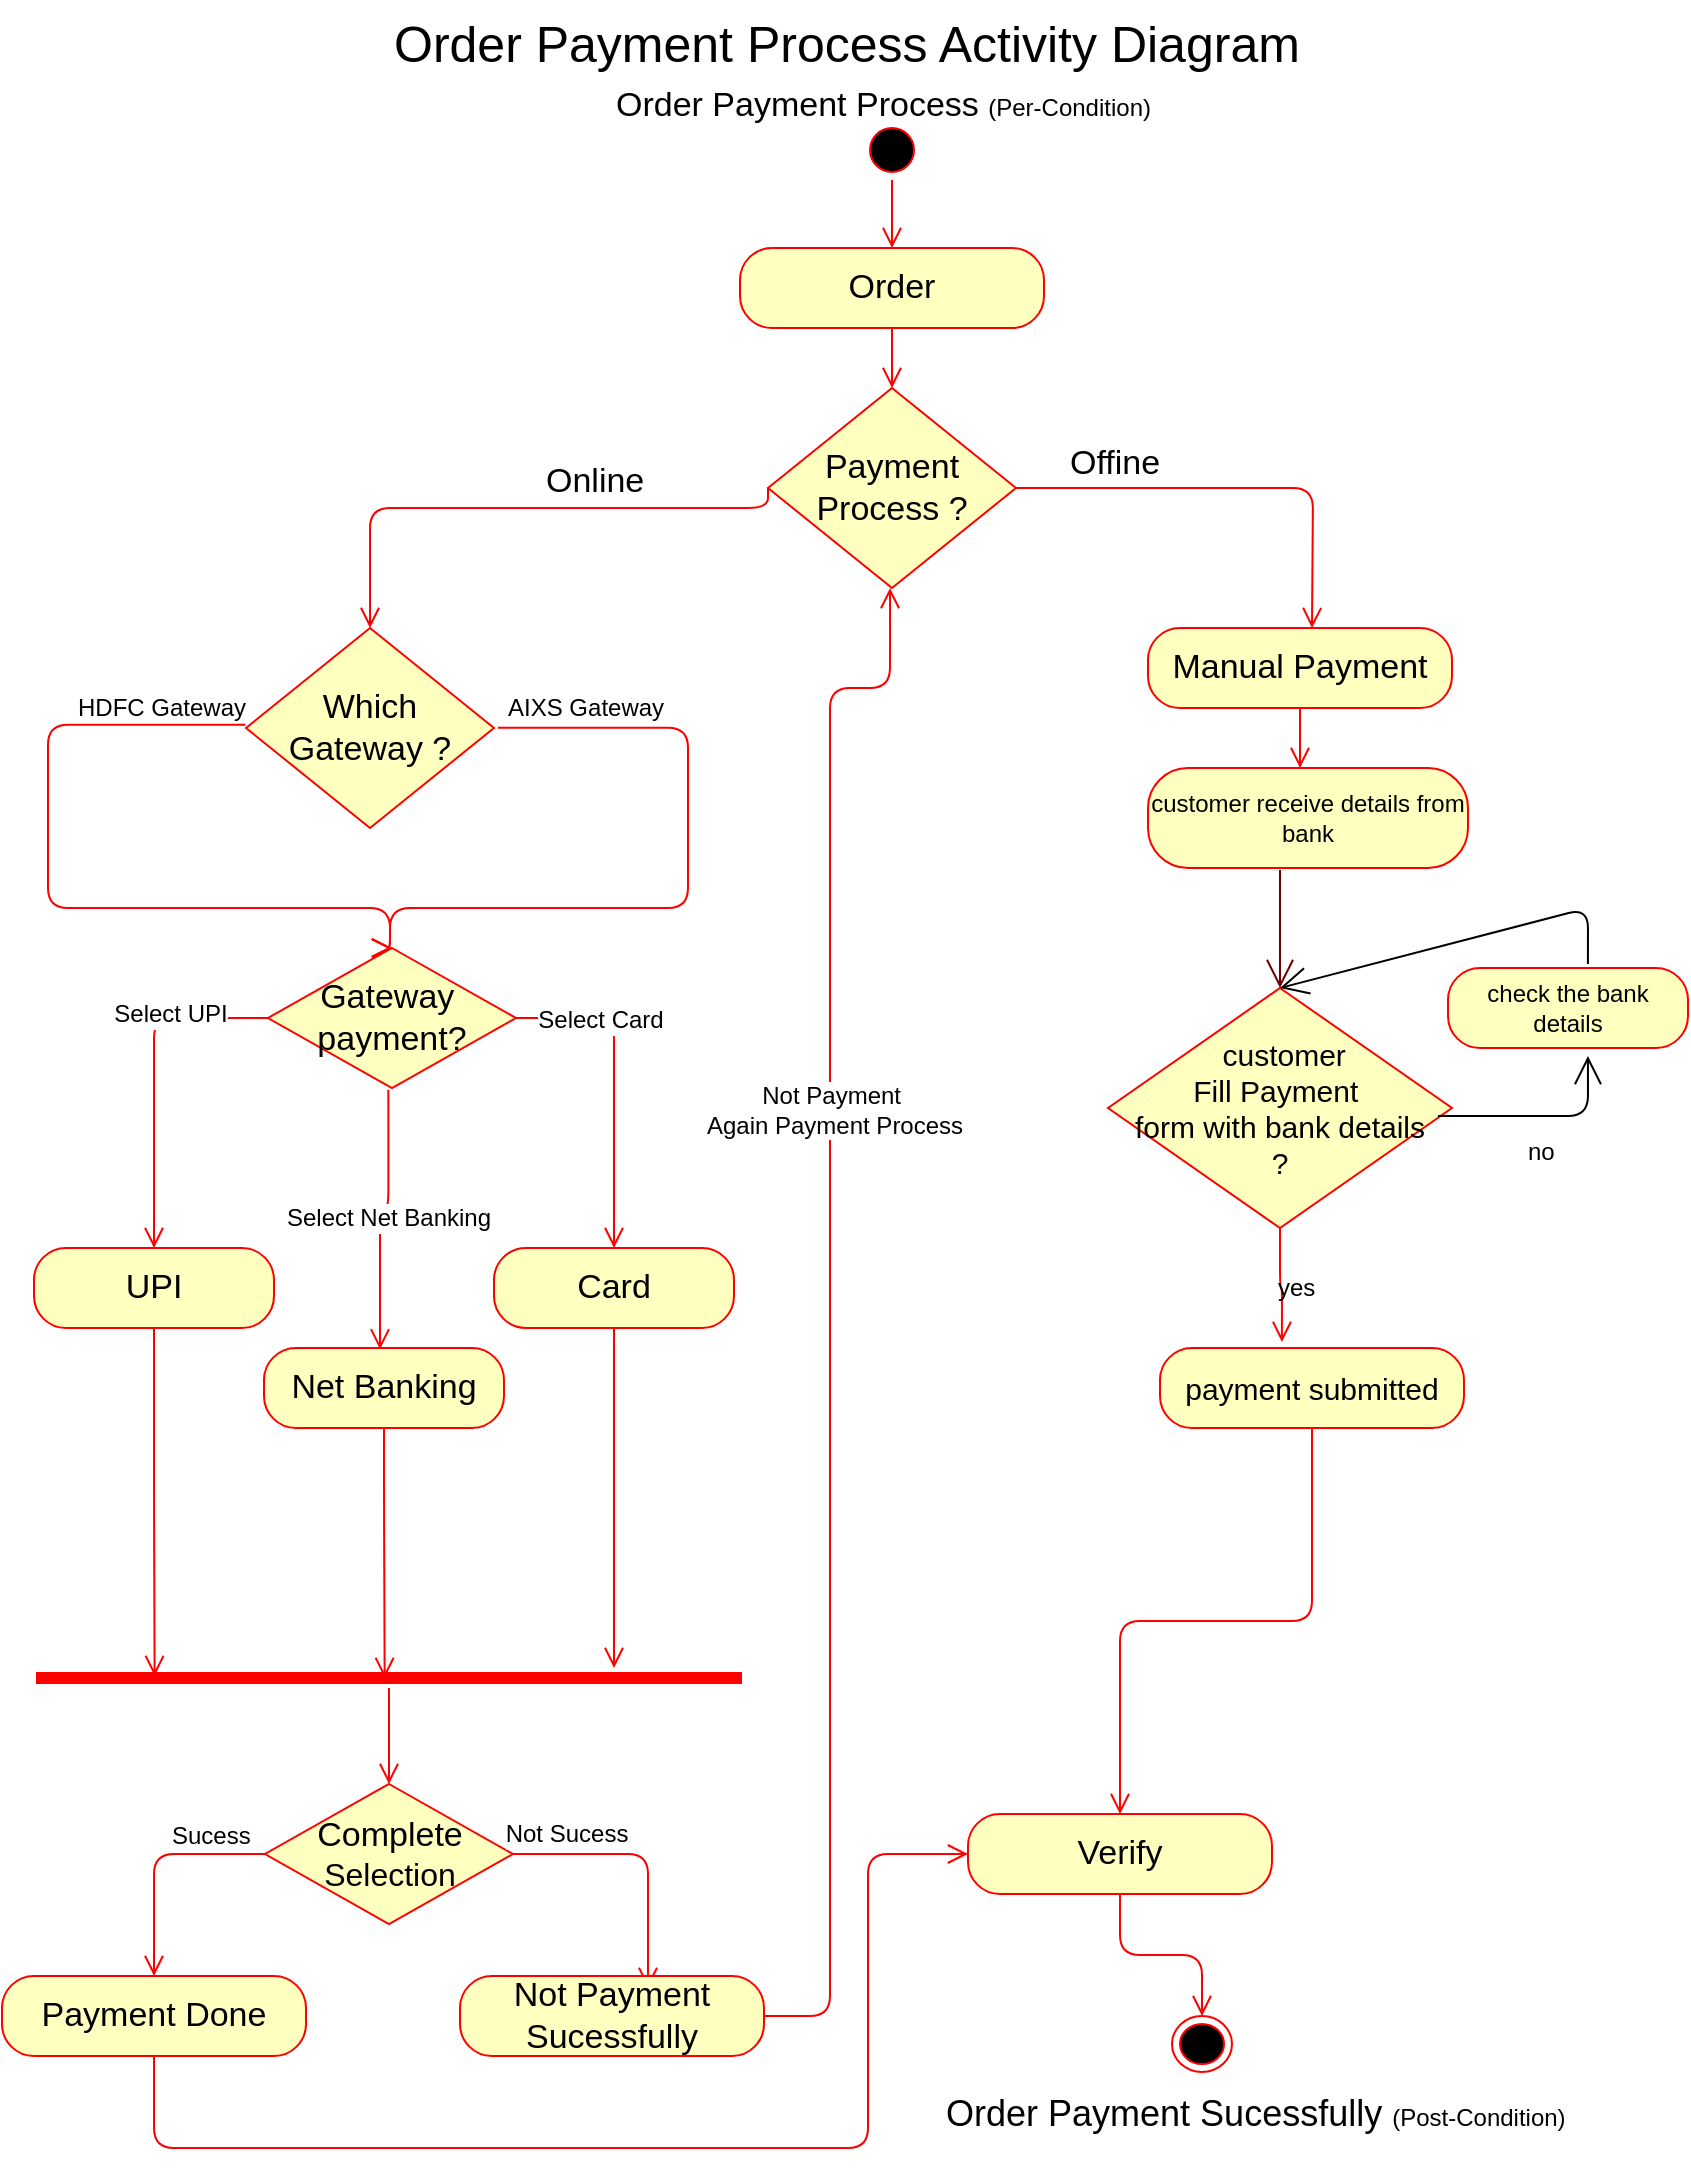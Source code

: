 <mxfile version="12.2.7" type="device" pages="1"><diagram id="a86WYAnRTJXqetvskVYC" name="Page-1"><mxGraphModel dx="1031" dy="582" grid="1" gridSize="10" guides="1" tooltips="1" connect="1" arrows="1" fold="1" page="1" pageScale="1" pageWidth="827" pageHeight="1169" math="0" shadow="0"><root><mxCell id="0"/><mxCell id="1" parent="0"/><mxCell id="r_rDTBc7_rxu7jFoLrB0-2" value="" style="ellipse;html=1;shape=startState;fillColor=#000000;strokeColor=#ff0000;" parent="1" vertex="1"><mxGeometry x="447" y="136" width="30" height="30" as="geometry"/></mxCell><mxCell id="r_rDTBc7_rxu7jFoLrB0-3" value="" style="edgeStyle=orthogonalEdgeStyle;html=1;verticalAlign=bottom;endArrow=open;endSize=8;strokeColor=#ff0000;entryX=0.5;entryY=0;entryDx=0;entryDy=0;" parent="1" source="r_rDTBc7_rxu7jFoLrB0-2" target="r_rDTBc7_rxu7jFoLrB0-4" edge="1"><mxGeometry relative="1" as="geometry"><mxPoint x="435" y="218" as="targetPoint"/></mxGeometry></mxCell><mxCell id="r_rDTBc7_rxu7jFoLrB0-4" value="&lt;font style=&quot;font-size: 17px&quot;&gt;Order&lt;/font&gt;" style="rounded=1;whiteSpace=wrap;html=1;arcSize=40;fontColor=#000000;fillColor=#ffffc0;strokeColor=#ff0000;" parent="1" vertex="1"><mxGeometry x="386" y="200" width="152" height="40" as="geometry"/></mxCell><mxCell id="r_rDTBc7_rxu7jFoLrB0-23" value="" style="edgeStyle=orthogonalEdgeStyle;html=1;verticalAlign=bottom;endArrow=open;endSize=8;strokeColor=#ff0000;exitX=0.5;exitY=1;exitDx=0;exitDy=0;entryX=0;entryY=0.5;entryDx=0;entryDy=0;" parent="1" source="r_rDTBc7_rxu7jFoLrB0-21" target="r_rDTBc7_rxu7jFoLrB0-24" edge="1"><mxGeometry relative="1" as="geometry"><mxPoint x="213" y="918" as="targetPoint"/><mxPoint x="213" y="858" as="sourcePoint"/><Array as="points"><mxPoint x="93" y="1150"/><mxPoint x="450" y="1150"/><mxPoint x="450" y="1003"/></Array></mxGeometry></mxCell><mxCell id="r_rDTBc7_rxu7jFoLrB0-24" value="&lt;font style=&quot;font-size: 17px&quot;&gt;Verify&lt;/font&gt;" style="rounded=1;whiteSpace=wrap;html=1;arcSize=40;fontColor=#000000;fillColor=#ffffc0;strokeColor=#ff0000;" parent="1" vertex="1"><mxGeometry x="500" y="983" width="152" height="40" as="geometry"/></mxCell><mxCell id="r_rDTBc7_rxu7jFoLrB0-34" value="" style="ellipse;html=1;shape=endState;fillColor=#000000;strokeColor=#ff0000;" parent="1" vertex="1"><mxGeometry x="602" y="1084" width="30" height="28" as="geometry"/></mxCell><mxCell id="r_rDTBc7_rxu7jFoLrB0-35" value="" style="edgeStyle=orthogonalEdgeStyle;html=1;verticalAlign=bottom;endArrow=open;endSize=8;strokeColor=#ff0000;entryX=0.5;entryY=0;entryDx=0;entryDy=0;exitX=0.5;exitY=1;exitDx=0;exitDy=0;" parent="1" source="r_rDTBc7_rxu7jFoLrB0-24" target="r_rDTBc7_rxu7jFoLrB0-34" edge="1"><mxGeometry relative="1" as="geometry"><mxPoint x="447" y="1000" as="targetPoint"/><mxPoint x="539.857" y="1035.143" as="sourcePoint"/></mxGeometry></mxCell><mxCell id="r_rDTBc7_rxu7jFoLrB0-36" value="&lt;font style=&quot;font-size: 17px&quot;&gt;Order Payment Process &lt;/font&gt;&lt;font&gt;&lt;font style=&quot;font-size: 12px&quot;&gt;(&lt;/font&gt;&lt;span style=&quot;font-size: 12px&quot;&gt;Per-Condition)&lt;/span&gt;&lt;br&gt;&lt;/font&gt;" style="text;html=1;resizable=0;points=[];autosize=1;align=left;verticalAlign=top;spacingTop=-4;shadow=1;" parent="1" vertex="1"><mxGeometry x="322" y="116" width="280" height="20" as="geometry"/></mxCell><mxCell id="r_rDTBc7_rxu7jFoLrB0-37" value="&lt;font style=&quot;font-size: 18px&quot;&gt;Order Payment Sucessfully&amp;nbsp;&lt;/font&gt;(Post-Condition)" style="text;html=1;resizable=0;points=[];autosize=1;align=left;verticalAlign=top;spacingTop=-4;shadow=1;" parent="1" vertex="1"><mxGeometry x="487" y="1120" width="330" height="20" as="geometry"/></mxCell><mxCell id="r_rDTBc7_rxu7jFoLrB0-38" value="&lt;font style=&quot;font-size: 25px&quot;&gt;Order Payment Process Activity Diagram&lt;/font&gt;" style="text;html=1;resizable=0;points=[];autosize=1;align=left;verticalAlign=middle;spacingTop=-4;shadow=1;" parent="1" vertex="1"><mxGeometry x="210.5" y="80" width="479" height="38" as="geometry"/></mxCell><mxCell id="r_rDTBc7_rxu7jFoLrB0-5" value="" style="edgeStyle=orthogonalEdgeStyle;html=1;verticalAlign=bottom;endArrow=open;endSize=8;strokeColor=#ff0000;entryX=0.5;entryY=0;entryDx=0;entryDy=0;" parent="1" source="r_rDTBc7_rxu7jFoLrB0-4" target="r_rDTBc7_rxu7jFoLrB0-6" edge="1"><mxGeometry relative="1" as="geometry"><mxPoint x="125" y="28" as="targetPoint"/></mxGeometry></mxCell><mxCell id="r_rDTBc7_rxu7jFoLrB0-6" value="&lt;font style=&quot;font-size: 17px&quot;&gt;Payment&lt;br&gt;Process ?&lt;/font&gt;" style="rhombus;whiteSpace=wrap;html=1;fillColor=#ffffc0;strokeColor=#ff0000;" parent="1" vertex="1"><mxGeometry x="400" y="270" width="124" height="100" as="geometry"/></mxCell><mxCell id="r_rDTBc7_rxu7jFoLrB0-7" value="&lt;font style=&quot;font-size: 17px&quot;&gt;Offine&lt;/font&gt;" style="edgeStyle=orthogonalEdgeStyle;html=1;align=left;verticalAlign=bottom;endArrow=open;endSize=8;strokeColor=#ff0000;exitX=1;exitY=0.5;exitDx=0;exitDy=0;" parent="1" source="r_rDTBc7_rxu7jFoLrB0-6" edge="1"><mxGeometry x="-0.772" relative="1" as="geometry"><mxPoint x="672" y="390" as="targetPoint"/><mxPoint as="offset"/><mxPoint x="530" y="330" as="sourcePoint"/></mxGeometry></mxCell><mxCell id="r_rDTBc7_rxu7jFoLrB0-8" value="&lt;font style=&quot;font-size: 17px&quot;&gt;Online&lt;/font&gt;" style="edgeStyle=orthogonalEdgeStyle;html=1;align=left;verticalAlign=top;endArrow=open;endSize=8;strokeColor=#ff0000;exitX=0;exitY=0.5;exitDx=0;exitDy=0;entryX=0.5;entryY=0;entryDx=0;entryDy=0;" parent="1" source="r_rDTBc7_rxu7jFoLrB0-6" target="r_rDTBc7_rxu7jFoLrB0-83" edge="1"><mxGeometry x="-0.084" y="-30" relative="1" as="geometry"><mxPoint x="201" y="380" as="targetPoint"/><Array as="points"><mxPoint x="201" y="330"/></Array><mxPoint as="offset"/></mxGeometry></mxCell><mxCell id="r_rDTBc7_rxu7jFoLrB0-25" value="&lt;font style=&quot;font-size: 17px&quot;&gt;Manual Payment&lt;/font&gt;" style="rounded=1;whiteSpace=wrap;html=1;arcSize=40;fontColor=#000000;fillColor=#ffffc0;strokeColor=#ff0000;" parent="1" vertex="1"><mxGeometry x="590" y="390" width="152" height="40" as="geometry"/></mxCell><mxCell id="r_rDTBc7_rxu7jFoLrB0-26" value="&lt;div&gt;&lt;span style=&quot;font-size: 15px&quot;&gt;&amp;nbsp;customer &lt;br&gt;&lt;/span&gt;&lt;/div&gt;&lt;div&gt;&lt;span style=&quot;font-size: 15px&quot;&gt;Fill Payment&amp;nbsp;&lt;/span&gt;&lt;/div&gt;&lt;div&gt;&lt;span style=&quot;font-size: 15px&quot;&gt;&lt;/span&gt;&lt;/div&gt;&lt;div&gt;&lt;span style=&quot;font-size: 15px&quot;&gt;form with bank details&lt;/span&gt;&lt;/div&gt;&lt;div&gt;&lt;span style=&quot;font-size: 15px&quot;&gt;?&lt;br&gt;&lt;/span&gt;&lt;/div&gt;&lt;div&gt;&lt;span style=&quot;font-size: 15px&quot;&gt;&lt;/span&gt;&lt;/div&gt;" style="rhombus;whiteSpace=wrap;html=1;fillColor=#ffffc0;strokeColor=#ff0000;" parent="1" vertex="1"><mxGeometry x="570" y="570" width="172" height="120" as="geometry"/></mxCell><mxCell id="r_rDTBc7_rxu7jFoLrB0-29" value="&lt;font style=&quot;font-size: 15px&quot;&gt;payment submitted&lt;/font&gt;" style="rounded=1;whiteSpace=wrap;html=1;arcSize=40;fontColor=#000000;fillColor=#ffffc0;strokeColor=#ff0000;" parent="1" vertex="1"><mxGeometry x="596" y="750" width="152" height="40" as="geometry"/></mxCell><mxCell id="r_rDTBc7_rxu7jFoLrB0-30" value="" style="edgeStyle=orthogonalEdgeStyle;html=1;verticalAlign=bottom;endArrow=open;endSize=8;strokeColor=#ff0000;startSize=1;jumpSize=2;exitX=0.5;exitY=1;exitDx=0;exitDy=0;" parent="1" source="r_rDTBc7_rxu7jFoLrB0-25" edge="1"><mxGeometry relative="1" as="geometry"><mxPoint x="666" y="460" as="targetPoint"/><mxPoint x="672" y="530" as="sourcePoint"/></mxGeometry></mxCell><mxCell id="r_rDTBc7_rxu7jFoLrB0-9" value="&lt;font style=&quot;font-size: 17px&quot;&gt;UPI&lt;/font&gt;" style="rounded=1;whiteSpace=wrap;html=1;arcSize=40;fontColor=#000000;fillColor=#ffffc0;strokeColor=#ff0000;" parent="1" vertex="1"><mxGeometry x="33" y="700" width="120" height="40" as="geometry"/></mxCell><mxCell id="r_rDTBc7_rxu7jFoLrB0-10" value="" style="edgeStyle=orthogonalEdgeStyle;html=1;verticalAlign=bottom;endArrow=open;endSize=8;strokeColor=#ff0000;entryX=0.168;entryY=0.4;entryDx=0;entryDy=0;entryPerimeter=0;" parent="1" source="r_rDTBc7_rxu7jFoLrB0-9" target="r_rDTBc7_rxu7jFoLrB0-48" edge="1"><mxGeometry relative="1" as="geometry"><mxPoint x="93" y="890" as="targetPoint"/></mxGeometry></mxCell><mxCell id="r_rDTBc7_rxu7jFoLrB0-11" value="&lt;font style=&quot;font-size: 17px&quot;&gt;Net Banking&lt;/font&gt;" style="rounded=1;whiteSpace=wrap;html=1;arcSize=40;fontColor=#000000;fillColor=#ffffc0;strokeColor=#ff0000;" parent="1" vertex="1"><mxGeometry x="148" y="750" width="120" height="40" as="geometry"/></mxCell><mxCell id="r_rDTBc7_rxu7jFoLrB0-12" value="&lt;font style=&quot;font-size: 17px&quot;&gt;Card&lt;/font&gt;" style="rounded=1;whiteSpace=wrap;html=1;arcSize=40;fontColor=#000000;fillColor=#ffffc0;strokeColor=#ff0000;" parent="1" vertex="1"><mxGeometry x="263" y="700" width="120" height="40" as="geometry"/></mxCell><mxCell id="r_rDTBc7_rxu7jFoLrB0-13" value="" style="edgeStyle=orthogonalEdgeStyle;html=1;verticalAlign=bottom;endArrow=open;endSize=8;strokeColor=#ff0000;exitX=0.5;exitY=1;exitDx=0;exitDy=0;" parent="1" source="r_rDTBc7_rxu7jFoLrB0-12" target="r_rDTBc7_rxu7jFoLrB0-48" edge="1"><mxGeometry relative="1" as="geometry"><mxPoint x="323" y="890" as="targetPoint"/><mxPoint x="322.5" y="749.5" as="sourcePoint"/><Array as="points"><mxPoint x="323" y="870"/><mxPoint x="323" y="870"/></Array></mxGeometry></mxCell><mxCell id="r_rDTBc7_rxu7jFoLrB0-14" value="&lt;span style=&quot;font-size: 17px&quot;&gt;Gateway&amp;nbsp;&lt;br&gt;&lt;/span&gt;&lt;font style=&quot;font-size: 17px&quot;&gt;payment?&lt;/font&gt;" style="rhombus;whiteSpace=wrap;html=1;fillColor=#ffffc0;strokeColor=#ff0000;" parent="1" vertex="1"><mxGeometry x="150" y="550" width="124" height="70" as="geometry"/></mxCell><mxCell id="r_rDTBc7_rxu7jFoLrB0-15" value="" style="edgeStyle=orthogonalEdgeStyle;html=1;verticalAlign=bottom;endArrow=open;endSize=8;strokeColor=#ff0000;exitX=0;exitY=0.5;exitDx=0;exitDy=0;entryX=0.5;entryY=0;entryDx=0;entryDy=0;" parent="1" source="r_rDTBc7_rxu7jFoLrB0-14" target="r_rDTBc7_rxu7jFoLrB0-9" edge="1"><mxGeometry relative="1" as="geometry"><mxPoint x="93" y="690" as="targetPoint"/><mxPoint x="138" y="610" as="sourcePoint"/><Array as="points"><mxPoint x="93" y="585"/></Array></mxGeometry></mxCell><mxCell id="r_rDTBc7_rxu7jFoLrB0-16" value="Select UPI" style="text;html=1;resizable=0;points=[];align=center;verticalAlign=middle;labelBackgroundColor=#ffffff;" parent="r_rDTBc7_rxu7jFoLrB0-15" vertex="1" connectable="0"><mxGeometry x="-0.43" y="-2" relative="1" as="geometry"><mxPoint as="offset"/></mxGeometry></mxCell><mxCell id="r_rDTBc7_rxu7jFoLrB0-17" value="" style="edgeStyle=orthogonalEdgeStyle;html=1;verticalAlign=bottom;endArrow=open;endSize=8;strokeColor=#ff0000;entryX=0.5;entryY=0;entryDx=0;entryDy=0;" parent="1" edge="1"><mxGeometry relative="1" as="geometry"><mxPoint x="206" y="750.667" as="targetPoint"/><mxPoint x="210.167" y="620.906" as="sourcePoint"/><Array as="points"><mxPoint x="210" y="681"/><mxPoint x="206" y="681"/><mxPoint x="206" y="741"/></Array></mxGeometry></mxCell><mxCell id="r_rDTBc7_rxu7jFoLrB0-18" value="Select Net Banking" style="text;html=1;resizable=0;points=[];align=center;verticalAlign=middle;labelBackgroundColor=#ffffff;" parent="r_rDTBc7_rxu7jFoLrB0-17" vertex="1" connectable="0"><mxGeometry x="-0.419" relative="1" as="geometry"><mxPoint y="24.5" as="offset"/></mxGeometry></mxCell><mxCell id="r_rDTBc7_rxu7jFoLrB0-19" value="" style="edgeStyle=orthogonalEdgeStyle;html=1;verticalAlign=bottom;endArrow=open;endSize=8;strokeColor=#ff0000;entryX=0.5;entryY=0;entryDx=0;entryDy=0;exitX=1;exitY=0.5;exitDx=0;exitDy=0;" parent="1" source="r_rDTBc7_rxu7jFoLrB0-14" target="r_rDTBc7_rxu7jFoLrB0-12" edge="1"><mxGeometry relative="1" as="geometry"><mxPoint x="323" y="720" as="targetPoint"/><mxPoint x="290" y="610" as="sourcePoint"/></mxGeometry></mxCell><mxCell id="r_rDTBc7_rxu7jFoLrB0-20" value="Select Card" style="text;html=1;resizable=0;points=[];align=center;verticalAlign=middle;labelBackgroundColor=#ffffff;" parent="r_rDTBc7_rxu7jFoLrB0-19" vertex="1" connectable="0"><mxGeometry x="-0.488" y="-1" relative="1" as="geometry"><mxPoint as="offset"/></mxGeometry></mxCell><mxCell id="r_rDTBc7_rxu7jFoLrB0-21" value="&lt;font style=&quot;font-size: 17px&quot;&gt;Payment Done&lt;/font&gt;" style="rounded=1;whiteSpace=wrap;html=1;arcSize=40;fontColor=#000000;fillColor=#ffffc0;strokeColor=#ff0000;" parent="1" vertex="1"><mxGeometry x="17" y="1064" width="152" height="40" as="geometry"/></mxCell><mxCell id="r_rDTBc7_rxu7jFoLrB0-46" value="" style="edgeStyle=orthogonalEdgeStyle;html=1;verticalAlign=bottom;endArrow=open;endSize=8;strokeColor=#ff0000;exitX=1;exitY=0.5;exitDx=0;exitDy=0;entryX=0.5;entryY=0;entryDx=0;entryDy=0;" parent="1" target="r_rDTBc7_rxu7jFoLrB0-14" edge="1"><mxGeometry relative="1" as="geometry"><mxPoint x="211" y="530" as="targetPoint"/><mxPoint x="265" y="439.857" as="sourcePoint"/><Array as="points"><mxPoint x="360" y="440"/><mxPoint x="360" y="530"/><mxPoint x="211" y="530"/></Array></mxGeometry></mxCell><mxCell id="r_rDTBc7_rxu7jFoLrB0-47" value="" style="edgeStyle=orthogonalEdgeStyle;html=1;verticalAlign=bottom;endArrow=open;endSize=8;strokeColor=#ff0000;entryX=0.5;entryY=0;entryDx=0;entryDy=0;exitX=0;exitY=0.5;exitDx=0;exitDy=0;" parent="1" target="r_rDTBc7_rxu7jFoLrB0-14" edge="1"><mxGeometry relative="1" as="geometry"><mxPoint x="107.286" y="529.786" as="targetPoint"/><mxPoint x="138.714" y="438.357" as="sourcePoint"/><Array as="points"><mxPoint x="40" y="438"/><mxPoint x="40" y="530"/><mxPoint x="211" y="530"/></Array></mxGeometry></mxCell><mxCell id="r_rDTBc7_rxu7jFoLrB0-48" value="" style="shape=line;html=1;strokeWidth=6;strokeColor=#ff0000;" parent="1" vertex="1"><mxGeometry x="34" y="910" width="353" height="10" as="geometry"/></mxCell><mxCell id="r_rDTBc7_rxu7jFoLrB0-57" value="" style="edgeStyle=orthogonalEdgeStyle;html=1;verticalAlign=bottom;endArrow=open;endSize=8;strokeColor=#ff0000;entryX=0.168;entryY=0.4;entryDx=0;entryDy=0;entryPerimeter=0;exitX=0.5;exitY=1;exitDx=0;exitDy=0;" parent="1" source="r_rDTBc7_rxu7jFoLrB0-11" edge="1"><mxGeometry relative="1" as="geometry"><mxPoint x="208.333" y="915" as="targetPoint"/><mxPoint x="208" y="791" as="sourcePoint"/><Array as="points"><mxPoint x="208" y="828"/></Array></mxGeometry></mxCell><mxCell id="r_rDTBc7_rxu7jFoLrB0-61" value="&lt;span style=&quot;font-size: 17px&quot;&gt;Complete&lt;br&gt;&lt;/span&gt;&lt;font style=&quot;font-size: 16px&quot;&gt;Selection&lt;/font&gt;" style="rhombus;whiteSpace=wrap;html=1;fillColor=#ffffc0;strokeColor=#ff0000;" parent="1" vertex="1"><mxGeometry x="148.5" y="968" width="124" height="70" as="geometry"/></mxCell><mxCell id="r_rDTBc7_rxu7jFoLrB0-62" value="" style="edgeStyle=orthogonalEdgeStyle;html=1;verticalAlign=bottom;endArrow=open;endSize=8;strokeColor=#ff0000;" parent="1" source="r_rDTBc7_rxu7jFoLrB0-48" target="r_rDTBc7_rxu7jFoLrB0-61" edge="1"><mxGeometry relative="1" as="geometry"><mxPoint x="207.167" y="979.667" as="targetPoint"/><mxPoint x="207.167" y="920" as="sourcePoint"/><Array as="points"/></mxGeometry></mxCell><mxCell id="r_rDTBc7_rxu7jFoLrB0-70" value="&lt;font style=&quot;font-size: 12px&quot;&gt;Sucess&lt;/font&gt;" style="edgeStyle=orthogonalEdgeStyle;html=1;align=left;verticalAlign=top;endArrow=open;endSize=8;strokeColor=#ff0000;entryX=0.5;entryY=0;entryDx=0;entryDy=0;exitX=0;exitY=0.5;exitDx=0;exitDy=0;" parent="1" source="r_rDTBc7_rxu7jFoLrB0-61" target="r_rDTBc7_rxu7jFoLrB0-21" edge="1"><mxGeometry x="-0.163" y="-23" relative="1" as="geometry"><mxPoint x="70.167" y="1053.333" as="targetPoint"/><Array as="points"><mxPoint x="93" y="1003"/></Array><mxPoint as="offset"/><mxPoint x="140.5" y="1003" as="sourcePoint"/></mxGeometry></mxCell><mxCell id="r_rDTBc7_rxu7jFoLrB0-71" value="" style="edgeStyle=orthogonalEdgeStyle;html=1;verticalAlign=bottom;endArrow=open;endSize=8;strokeColor=#ff0000;exitX=1;exitY=0.5;exitDx=0;exitDy=0;" parent="1" source="r_rDTBc7_rxu7jFoLrB0-61" edge="1"><mxGeometry relative="1" as="geometry"><mxPoint x="340" y="1070" as="targetPoint"/><mxPoint x="289.5" y="1002.833" as="sourcePoint"/><Array as="points"><mxPoint x="340" y="1003"/><mxPoint x="340" y="1070"/></Array></mxGeometry></mxCell><mxCell id="r_rDTBc7_rxu7jFoLrB0-72" value="Not Sucess" style="text;html=1;resizable=0;points=[];align=center;verticalAlign=middle;labelBackgroundColor=#ffffff;" parent="r_rDTBc7_rxu7jFoLrB0-71" vertex="1" connectable="0"><mxGeometry x="-0.488" y="-1" relative="1" as="geometry"><mxPoint x="-8.5" y="-11" as="offset"/></mxGeometry></mxCell><mxCell id="r_rDTBc7_rxu7jFoLrB0-75" value="&lt;span style=&quot;font-size: 17px&quot;&gt;Not Payment Sucessfully&lt;/span&gt;" style="rounded=1;whiteSpace=wrap;html=1;arcSize=40;fontColor=#000000;fillColor=#ffffc0;strokeColor=#ff0000;" parent="1" vertex="1"><mxGeometry x="246" y="1064" width="152" height="40" as="geometry"/></mxCell><mxCell id="r_rDTBc7_rxu7jFoLrB0-76" value="" style="edgeStyle=orthogonalEdgeStyle;html=1;verticalAlign=bottom;endArrow=open;endSize=8;strokeColor=#ff0000;exitX=1;exitY=0.5;exitDx=0;exitDy=0;entryX=0.492;entryY=1;entryDx=0;entryDy=0;entryPerimeter=0;" parent="1" source="r_rDTBc7_rxu7jFoLrB0-75" edge="1" target="r_rDTBc7_rxu7jFoLrB0-6"><mxGeometry relative="1" as="geometry"><mxPoint x="461" y="380" as="targetPoint"/><mxPoint x="431" y="810" as="sourcePoint"/><Array as="points"><mxPoint x="431" y="1084"/><mxPoint x="431" y="420"/><mxPoint x="461" y="420"/></Array></mxGeometry></mxCell><mxCell id="r_rDTBc7_rxu7jFoLrB0-77" value="Not Payment&amp;nbsp;&lt;br&gt;Again Payment Process" style="text;html=1;resizable=0;points=[];align=center;verticalAlign=middle;labelBackgroundColor=#ffffff;" parent="r_rDTBc7_rxu7jFoLrB0-76" vertex="1" connectable="0"><mxGeometry x="0.251" y="-2" relative="1" as="geometry"><mxPoint as="offset"/></mxGeometry></mxCell><mxCell id="r_rDTBc7_rxu7jFoLrB0-83" value="&lt;span style=&quot;font-size: 17px&quot;&gt;Which &lt;br&gt;Gateway ?&lt;/span&gt;" style="rhombus;whiteSpace=wrap;html=1;fillColor=#ffffc0;strokeColor=#ff0000;" parent="1" vertex="1"><mxGeometry x="139" y="390" width="124" height="100" as="geometry"/></mxCell><mxCell id="r_rDTBc7_rxu7jFoLrB0-84" value="AIXS Gateway" style="text;html=1;resizable=0;points=[];autosize=1;align=left;verticalAlign=top;spacingTop=-4;" parent="1" vertex="1"><mxGeometry x="268" y="420" width="90" height="20" as="geometry"/></mxCell><mxCell id="r_rDTBc7_rxu7jFoLrB0-85" value="HDFC Gateway" style="text;html=1;resizable=0;points=[];autosize=1;align=left;verticalAlign=top;spacingTop=-4;" parent="1" vertex="1"><mxGeometry x="53" y="420" width="100" height="20" as="geometry"/></mxCell><mxCell id="uQ962M5QuubaTpGFarWN-1" value="customer receive details from bank" style="rounded=1;whiteSpace=wrap;html=1;arcSize=40;fontColor=#000000;fillColor=#ffffc0;strokeColor=#ff0000;" vertex="1" parent="1"><mxGeometry x="590" y="460" width="160" height="50" as="geometry"/></mxCell><mxCell id="uQ962M5QuubaTpGFarWN-5" value="" style="endArrow=open;endFill=1;endSize=12;html=1;entryX=0.5;entryY=0;entryDx=0;entryDy=0;fillColor=#a20025;strokeColor=#6F0000;" edge="1" parent="1" target="r_rDTBc7_rxu7jFoLrB0-26"><mxGeometry width="160" relative="1" as="geometry"><mxPoint x="656" y="511" as="sourcePoint"/><mxPoint x="180" y="1180" as="targetPoint"/></mxGeometry></mxCell><mxCell id="uQ962M5QuubaTpGFarWN-11" value="" style="edgeStyle=orthogonalEdgeStyle;html=1;align=left;verticalAlign=bottom;endArrow=open;endSize=8;strokeColor=#ff0000;exitX=0.5;exitY=1;exitDx=0;exitDy=0;entryX=0.401;entryY=-0.075;entryDx=0;entryDy=0;entryPerimeter=0;" edge="1" source="r_rDTBc7_rxu7jFoLrB0-26" parent="1" target="r_rDTBc7_rxu7jFoLrB0-29"><mxGeometry x="-1" relative="1" as="geometry"><mxPoint x="200" y="1200" as="targetPoint"/><Array as="points"><mxPoint x="656" y="720"/><mxPoint x="657" y="720"/></Array></mxGeometry></mxCell><mxCell id="uQ962M5QuubaTpGFarWN-14" value="yes" style="text;html=1;resizable=0;points=[];autosize=1;align=left;verticalAlign=top;spacingTop=-4;" vertex="1" parent="1"><mxGeometry x="653" y="710" width="40" height="20" as="geometry"/></mxCell><mxCell id="uQ962M5QuubaTpGFarWN-17" value="check the bank details" style="rounded=1;whiteSpace=wrap;html=1;arcSize=40;fontColor=#000000;fillColor=#ffffc0;strokeColor=#ff0000;" vertex="1" parent="1"><mxGeometry x="740" y="560" width="120" height="40" as="geometry"/></mxCell><mxCell id="uQ962M5QuubaTpGFarWN-21" value="" style="endArrow=open;endFill=1;endSize=12;html=1;exitX=0.959;exitY=0.533;exitDx=0;exitDy=0;exitPerimeter=0;entryX=0.583;entryY=1.1;entryDx=0;entryDy=0;entryPerimeter=0;" edge="1" parent="1" source="r_rDTBc7_rxu7jFoLrB0-26" target="uQ962M5QuubaTpGFarWN-17"><mxGeometry width="160" relative="1" as="geometry"><mxPoint x="890" y="639" as="sourcePoint"/><mxPoint x="900" y="610" as="targetPoint"/><Array as="points"><mxPoint x="810" y="634"/></Array></mxGeometry></mxCell><mxCell id="uQ962M5QuubaTpGFarWN-22" value="" style="endArrow=open;endFill=1;endSize=12;html=1;exitX=0.583;exitY=-0.05;exitDx=0;exitDy=0;exitPerimeter=0;" edge="1" parent="1" source="uQ962M5QuubaTpGFarWN-17"><mxGeometry width="160" relative="1" as="geometry"><mxPoint x="770" y="530" as="sourcePoint"/><mxPoint x="656" y="570" as="targetPoint"/><Array as="points"><mxPoint x="810" y="530"/></Array></mxGeometry></mxCell><mxCell id="uQ962M5QuubaTpGFarWN-23" value="no" style="text;html=1;resizable=0;points=[];autosize=1;align=left;verticalAlign=top;spacingTop=-4;" vertex="1" parent="1"><mxGeometry x="778" y="642" width="30" height="20" as="geometry"/></mxCell><mxCell id="uQ962M5QuubaTpGFarWN-25" value="" style="edgeStyle=orthogonalEdgeStyle;html=1;verticalAlign=bottom;endArrow=open;endSize=8;strokeColor=#ff0000;entryX=0.5;entryY=0;entryDx=0;entryDy=0;exitX=0.5;exitY=1;exitDx=0;exitDy=0;" edge="1" source="r_rDTBc7_rxu7jFoLrB0-29" parent="1" target="r_rDTBc7_rxu7jFoLrB0-24"><mxGeometry relative="1" as="geometry"><mxPoint x="140" y="1260" as="targetPoint"/></mxGeometry></mxCell></root></mxGraphModel></diagram></mxfile>